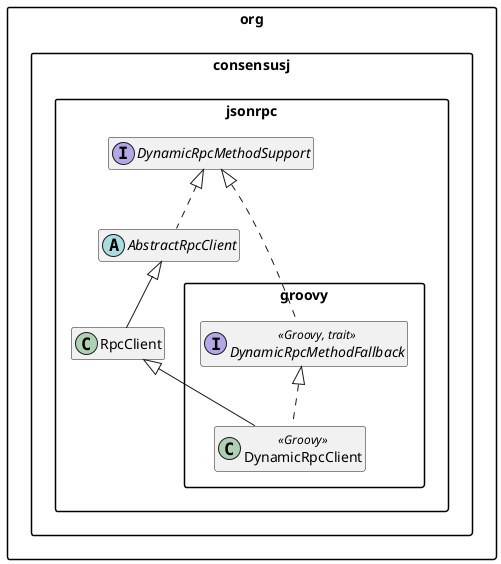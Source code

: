 @startuml
skinparam packageStyle Rect
skinparam shadowing false
hide empty members

namespace org.consensusj.jsonrpc {
    interface DynamicRpcMethodSupport
    abstract class AbstractRpcClient

    class RpcClient

    DynamicRpcMethodSupport <|.. AbstractRpcClient
    AbstractRpcClient <|-- RpcClient
}

namespace org.consensusj.jsonrpc.groovy {
    interface DynamicRpcMethodFallback << Groovy, trait >>
    class DynamicRpcClient << Groovy >>

    org.consensusj.jsonrpc.DynamicRpcMethodSupport <|.. DynamicRpcMethodFallback
    org.consensusj.jsonrpc.RpcClient <|-- DynamicRpcClient
    DynamicRpcMethodFallback <|.. DynamicRpcClient
}
@enduml
